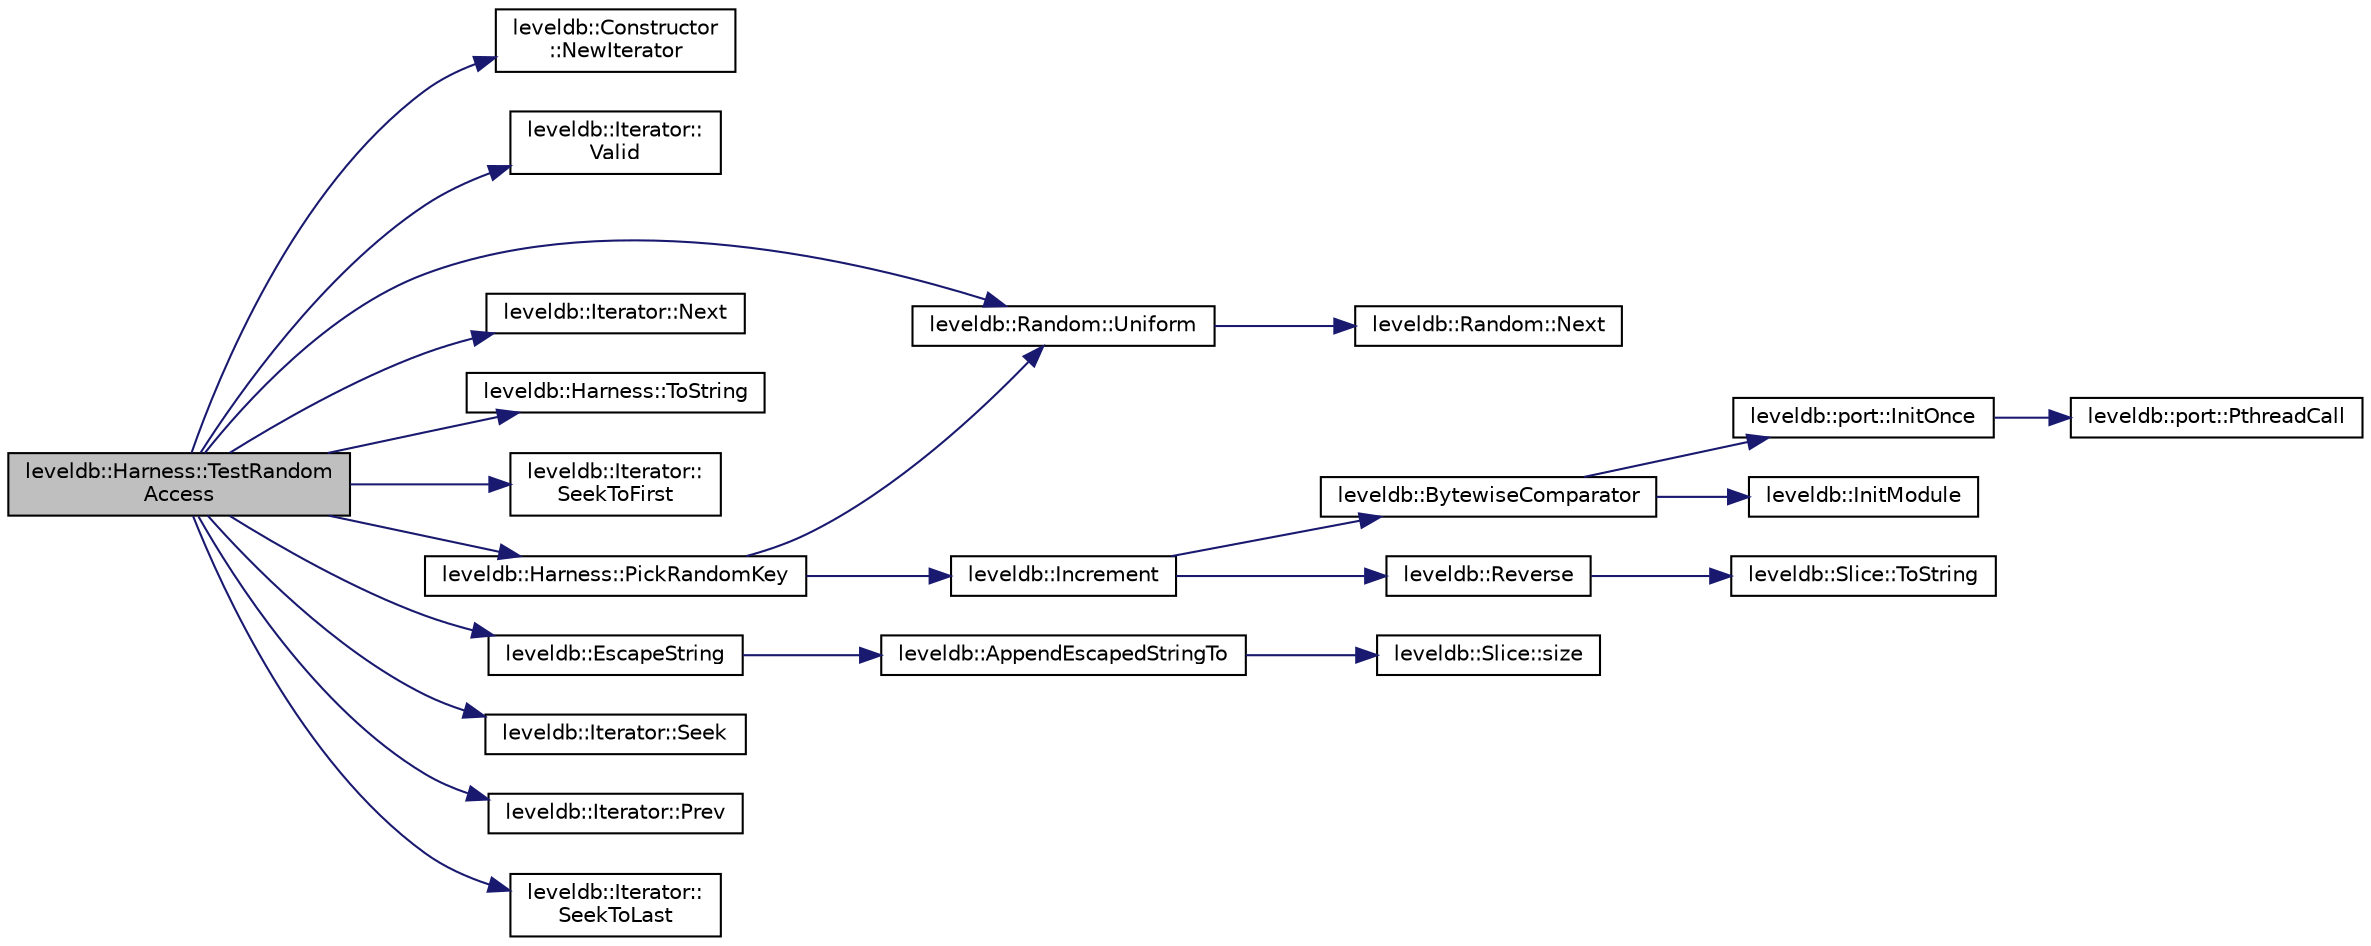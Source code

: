 digraph "leveldb::Harness::TestRandomAccess"
{
  edge [fontname="Helvetica",fontsize="10",labelfontname="Helvetica",labelfontsize="10"];
  node [fontname="Helvetica",fontsize="10",shape=record];
  rankdir="LR";
  Node1 [label="leveldb::Harness::TestRandom\lAccess",height=0.2,width=0.4,color="black", fillcolor="grey75", style="filled" fontcolor="black"];
  Node1 -> Node2 [color="midnightblue",fontsize="10",style="solid",fontname="Helvetica"];
  Node2 [label="leveldb::Constructor\l::NewIterator",height=0.2,width=0.4,color="black", fillcolor="white", style="filled",URL="$classleveldb_1_1_constructor.html#a362b24b7194f605b655f5a136e0ae43c"];
  Node1 -> Node3 [color="midnightblue",fontsize="10",style="solid",fontname="Helvetica"];
  Node3 [label="leveldb::Iterator::\lValid",height=0.2,width=0.4,color="black", fillcolor="white", style="filled",URL="$classleveldb_1_1_iterator.html#a38614978bfa0586327b8e237bcb46012"];
  Node1 -> Node4 [color="midnightblue",fontsize="10",style="solid",fontname="Helvetica"];
  Node4 [label="leveldb::Random::Uniform",height=0.2,width=0.4,color="black", fillcolor="white", style="filled",URL="$classleveldb_1_1_random.html#a9281323c3f115fa47a0f329f72ad2a80"];
  Node4 -> Node5 [color="midnightblue",fontsize="10",style="solid",fontname="Helvetica"];
  Node5 [label="leveldb::Random::Next",height=0.2,width=0.4,color="black", fillcolor="white", style="filled",URL="$classleveldb_1_1_random.html#a9e00ef1fcc82ed0ad16ba91b30ae8038"];
  Node1 -> Node6 [color="midnightblue",fontsize="10",style="solid",fontname="Helvetica"];
  Node6 [label="leveldb::Iterator::Next",height=0.2,width=0.4,color="black", fillcolor="white", style="filled",URL="$classleveldb_1_1_iterator.html#aea54a5ca7eb942eb15770820529410e7"];
  Node1 -> Node7 [color="midnightblue",fontsize="10",style="solid",fontname="Helvetica"];
  Node7 [label="leveldb::Harness::ToString",height=0.2,width=0.4,color="black", fillcolor="white", style="filled",URL="$classleveldb_1_1_harness.html#a69962f92cdd4fdc5d1f91d8c3cbebb3f"];
  Node1 -> Node8 [color="midnightblue",fontsize="10",style="solid",fontname="Helvetica"];
  Node8 [label="leveldb::Iterator::\lSeekToFirst",height=0.2,width=0.4,color="black", fillcolor="white", style="filled",URL="$classleveldb_1_1_iterator.html#a3594967cf26ddf1d37c7b886bb48627e"];
  Node1 -> Node9 [color="midnightblue",fontsize="10",style="solid",fontname="Helvetica"];
  Node9 [label="leveldb::Harness::PickRandomKey",height=0.2,width=0.4,color="black", fillcolor="white", style="filled",URL="$classleveldb_1_1_harness.html#ab6f2d80f97eb56fc65d4a9177cd86c03"];
  Node9 -> Node4 [color="midnightblue",fontsize="10",style="solid",fontname="Helvetica"];
  Node9 -> Node10 [color="midnightblue",fontsize="10",style="solid",fontname="Helvetica"];
  Node10 [label="leveldb::Increment",height=0.2,width=0.4,color="black", fillcolor="white", style="filled",URL="$namespaceleveldb.html#a7746f46abb723036dfe99697f22ebc6a"];
  Node10 -> Node11 [color="midnightblue",fontsize="10",style="solid",fontname="Helvetica"];
  Node11 [label="leveldb::BytewiseComparator",height=0.2,width=0.4,color="black", fillcolor="white", style="filled",URL="$namespaceleveldb.html#acd67740962c806afe8f4098cb153d25c"];
  Node11 -> Node12 [color="midnightblue",fontsize="10",style="solid",fontname="Helvetica"];
  Node12 [label="leveldb::port::InitOnce",height=0.2,width=0.4,color="black", fillcolor="white", style="filled",URL="$namespaceleveldb_1_1port.html#a1493e91d494e6f0ea086a743a562e983"];
  Node12 -> Node13 [color="midnightblue",fontsize="10",style="solid",fontname="Helvetica"];
  Node13 [label="leveldb::port::PthreadCall",height=0.2,width=0.4,color="black", fillcolor="white", style="filled",URL="$namespaceleveldb_1_1port.html#a614e0b6f0b21d697fe4001dbe3d8798b"];
  Node11 -> Node14 [color="midnightblue",fontsize="10",style="solid",fontname="Helvetica"];
  Node14 [label="leveldb::InitModule",height=0.2,width=0.4,color="black", fillcolor="white", style="filled",URL="$namespaceleveldb.html#ab67c3d9849bf8b0c50bce72dea7dc16b"];
  Node10 -> Node15 [color="midnightblue",fontsize="10",style="solid",fontname="Helvetica"];
  Node15 [label="leveldb::Reverse",height=0.2,width=0.4,color="black", fillcolor="white", style="filled",URL="$namespaceleveldb.html#abecd41777b0a66591c13f6211a9c91df"];
  Node15 -> Node16 [color="midnightblue",fontsize="10",style="solid",fontname="Helvetica"];
  Node16 [label="leveldb::Slice::ToString",height=0.2,width=0.4,color="black", fillcolor="white", style="filled",URL="$classleveldb_1_1_slice.html#a2cdd9fb649105033fde510afc9416732"];
  Node1 -> Node17 [color="midnightblue",fontsize="10",style="solid",fontname="Helvetica"];
  Node17 [label="leveldb::EscapeString",height=0.2,width=0.4,color="black", fillcolor="white", style="filled",URL="$namespaceleveldb.html#a6d50705a37d7459f152f8ad839513a73"];
  Node17 -> Node18 [color="midnightblue",fontsize="10",style="solid",fontname="Helvetica"];
  Node18 [label="leveldb::AppendEscapedStringTo",height=0.2,width=0.4,color="black", fillcolor="white", style="filled",URL="$namespaceleveldb.html#aa4dfa82a4c1a31fcb076f2ba59f13b19"];
  Node18 -> Node19 [color="midnightblue",fontsize="10",style="solid",fontname="Helvetica"];
  Node19 [label="leveldb::Slice::size",height=0.2,width=0.4,color="black", fillcolor="white", style="filled",URL="$classleveldb_1_1_slice.html#a947d3173f04f8a30553e89046daf91d5"];
  Node1 -> Node20 [color="midnightblue",fontsize="10",style="solid",fontname="Helvetica"];
  Node20 [label="leveldb::Iterator::Seek",height=0.2,width=0.4,color="black", fillcolor="white", style="filled",URL="$classleveldb_1_1_iterator.html#a97a556e97ded60c677fbf4de7321ec44"];
  Node1 -> Node21 [color="midnightblue",fontsize="10",style="solid",fontname="Helvetica"];
  Node21 [label="leveldb::Iterator::Prev",height=0.2,width=0.4,color="black", fillcolor="white", style="filled",URL="$classleveldb_1_1_iterator.html#a28798d802a203788587dc6adc5bc729e"];
  Node1 -> Node22 [color="midnightblue",fontsize="10",style="solid",fontname="Helvetica"];
  Node22 [label="leveldb::Iterator::\lSeekToLast",height=0.2,width=0.4,color="black", fillcolor="white", style="filled",URL="$classleveldb_1_1_iterator.html#a8ad637f0a759e6d94cca6c5b4db440d3"];
}

